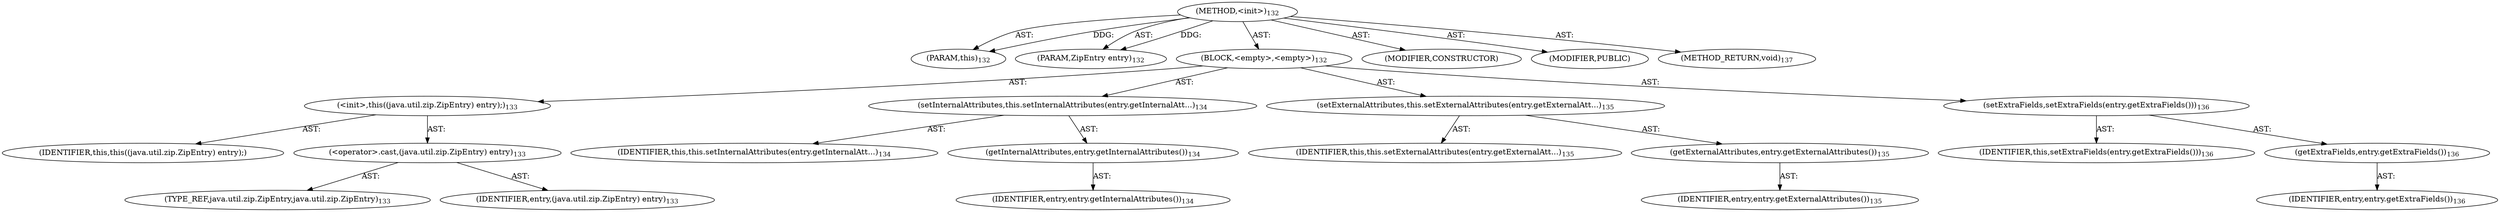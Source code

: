 digraph "&lt;init&gt;" {  
"111669149698" [label = <(METHOD,&lt;init&gt;)<SUB>132</SUB>> ]
"115964117008" [label = <(PARAM,this)<SUB>132</SUB>> ]
"115964117012" [label = <(PARAM,ZipEntry entry)<SUB>132</SUB>> ]
"25769803783" [label = <(BLOCK,&lt;empty&gt;,&lt;empty&gt;)<SUB>132</SUB>> ]
"30064771075" [label = <(&lt;init&gt;,this((java.util.zip.ZipEntry) entry);)<SUB>133</SUB>> ]
"68719476770" [label = <(IDENTIFIER,this,this((java.util.zip.ZipEntry) entry);)> ]
"30064771076" [label = <(&lt;operator&gt;.cast,(java.util.zip.ZipEntry) entry)<SUB>133</SUB>> ]
"180388626432" [label = <(TYPE_REF,java.util.zip.ZipEntry,java.util.zip.ZipEntry)<SUB>133</SUB>> ]
"68719476777" [label = <(IDENTIFIER,entry,(java.util.zip.ZipEntry) entry)<SUB>133</SUB>> ]
"30064771133" [label = <(setInternalAttributes,this.setInternalAttributes(entry.getInternalAtt...)<SUB>134</SUB>> ]
"68719476771" [label = <(IDENTIFIER,this,this.setInternalAttributes(entry.getInternalAtt...)<SUB>134</SUB>> ]
"30064771134" [label = <(getInternalAttributes,entry.getInternalAttributes())<SUB>134</SUB>> ]
"68719476812" [label = <(IDENTIFIER,entry,entry.getInternalAttributes())<SUB>134</SUB>> ]
"30064771135" [label = <(setExternalAttributes,this.setExternalAttributes(entry.getExternalAtt...)<SUB>135</SUB>> ]
"68719476772" [label = <(IDENTIFIER,this,this.setExternalAttributes(entry.getExternalAtt...)<SUB>135</SUB>> ]
"30064771136" [label = <(getExternalAttributes,entry.getExternalAttributes())<SUB>135</SUB>> ]
"68719476813" [label = <(IDENTIFIER,entry,entry.getExternalAttributes())<SUB>135</SUB>> ]
"30064771137" [label = <(setExtraFields,setExtraFields(entry.getExtraFields()))<SUB>136</SUB>> ]
"68719476773" [label = <(IDENTIFIER,this,setExtraFields(entry.getExtraFields()))<SUB>136</SUB>> ]
"30064771138" [label = <(getExtraFields,entry.getExtraFields())<SUB>136</SUB>> ]
"68719476814" [label = <(IDENTIFIER,entry,entry.getExtraFields())<SUB>136</SUB>> ]
"133143986189" [label = <(MODIFIER,CONSTRUCTOR)> ]
"133143986190" [label = <(MODIFIER,PUBLIC)> ]
"128849018882" [label = <(METHOD_RETURN,void)<SUB>137</SUB>> ]
  "111669149698" -> "115964117008"  [ label = "AST: "] 
  "111669149698" -> "115964117012"  [ label = "AST: "] 
  "111669149698" -> "25769803783"  [ label = "AST: "] 
  "111669149698" -> "133143986189"  [ label = "AST: "] 
  "111669149698" -> "133143986190"  [ label = "AST: "] 
  "111669149698" -> "128849018882"  [ label = "AST: "] 
  "25769803783" -> "30064771075"  [ label = "AST: "] 
  "25769803783" -> "30064771133"  [ label = "AST: "] 
  "25769803783" -> "30064771135"  [ label = "AST: "] 
  "25769803783" -> "30064771137"  [ label = "AST: "] 
  "30064771075" -> "68719476770"  [ label = "AST: "] 
  "30064771075" -> "30064771076"  [ label = "AST: "] 
  "30064771076" -> "180388626432"  [ label = "AST: "] 
  "30064771076" -> "68719476777"  [ label = "AST: "] 
  "30064771133" -> "68719476771"  [ label = "AST: "] 
  "30064771133" -> "30064771134"  [ label = "AST: "] 
  "30064771134" -> "68719476812"  [ label = "AST: "] 
  "30064771135" -> "68719476772"  [ label = "AST: "] 
  "30064771135" -> "30064771136"  [ label = "AST: "] 
  "30064771136" -> "68719476813"  [ label = "AST: "] 
  "30064771137" -> "68719476773"  [ label = "AST: "] 
  "30064771137" -> "30064771138"  [ label = "AST: "] 
  "30064771138" -> "68719476814"  [ label = "AST: "] 
  "111669149698" -> "115964117008"  [ label = "DDG: "] 
  "111669149698" -> "115964117012"  [ label = "DDG: "] 
}
